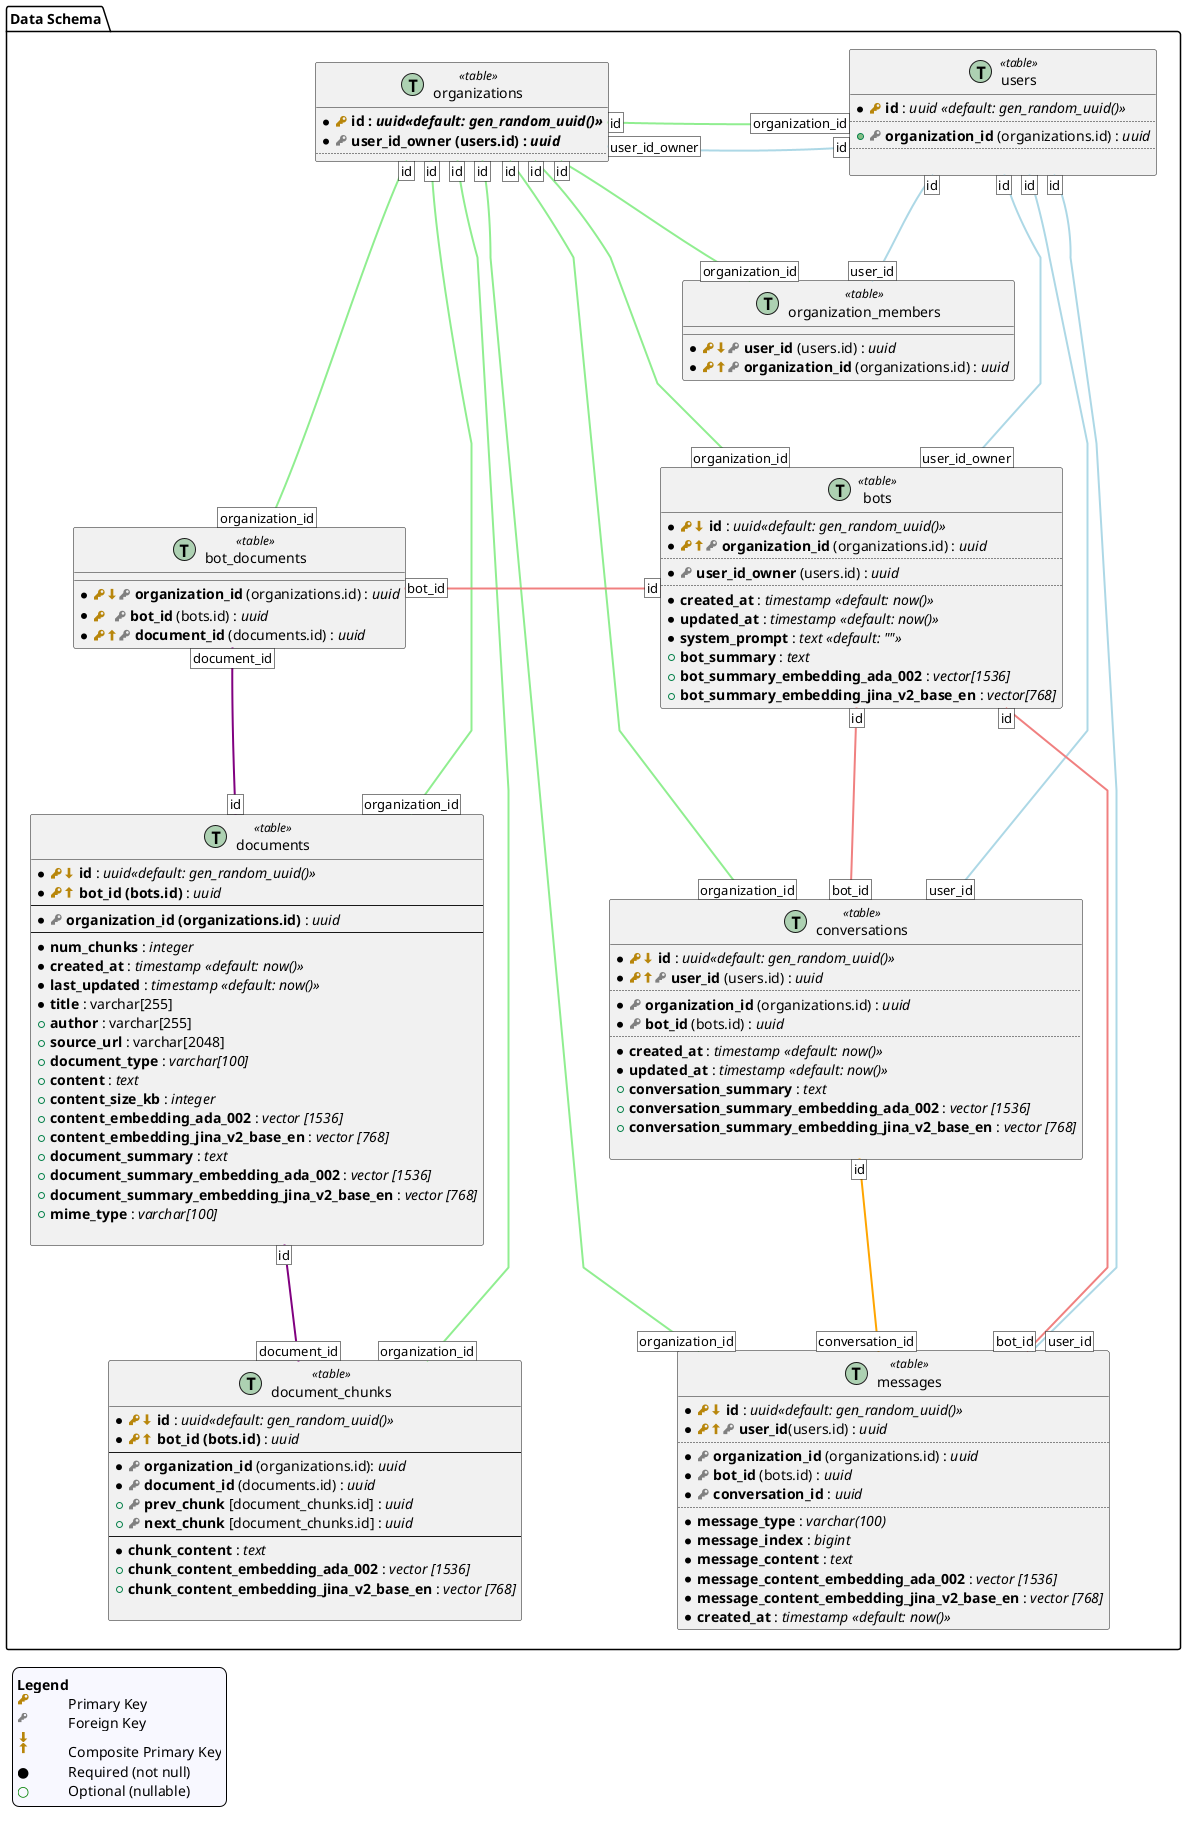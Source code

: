 @startuml main
skinparam groupInheritance 2
skinparam linetype polyline

!procedure $init_legend()
skinparam legend {
    backgroundColor #GhostWhite
    entrySeparator #GhostWhite
}
legend left
<#GhostWhite,#GhostWhite>|<b>Legend</b>|= |
|<size:16><color:DarkGoldenRod><&key></color></size>|Primary Key|
|<color:Gray><&key></color>|Foreign Key|
|<size:16><color:DarkGoldenRod><&arrow-thick-bottom>||
|<size:16><color:DarkGoldenRod><&arrow-thick-top>|Composite Primary Key|
|●|Required (not null)|
|<color:Green>○|Optional (nullable)|
endlegend
!endprocedure
$init_legend()

namespace "Data Schema" as data_schema {
    !procedure $init_users()
    entity users << (T,#ADD1B2) table >> {
        *<size:16><color:DarkGoldenRod><&key></color></size> <b>id</b> : <i>uuid <<default: gen_random_uuid()>></i>
        ..
        +<size:16><color:Gray><&key></color></size> <b>organization_id</b> (organizations.id) : <i>uuid</i>
        ..

    }
    !endprocedure
    $init_users()

    !procedure $init_organizations()
    entity organizations << (T,#ADD1B2) table >> {
        *<size:16><color:DarkGoldenRod><&key></color></size> <b>id : <i>uuid<<default: gen_random_uuid()>></i>
        *<size:16><color:Gray><&key></color></size> <b>user_id_owner (users.id) : <i>uuid</i>
        ..
    }
    !endprocedure
    $init_organizations()


    !procedure $init_organization_members()
    entity organization_members << (T,#ADD1B2) table >> {
        *<size:16><color:DarkGoldenRod><&key></color></size><size:16><color:DarkGoldenRod><&arrow-thick-bottom></color></size><size:16><color:Gray><&key></color></size> <b>user_id</b> (users.id) : <i>uuid</i>
        *<size:16><color:DarkGoldenRod><&key></color></size><size:16><color:DarkGoldenRod><&arrow-thick-top></color></size><size:16><color:Gray><&key></color></size> <b>organization_id</b> (organizations.id) : <i>uuid</i>
    }
    !endprocedure
    $init_organization_members()



    !procedure $init_conversations()
    entity conversations << (T,#ADD1B2) table >> {
        *<size:16><color:DarkGoldenRod><&key></color></size><size:16><color:DarkGoldenRod><&arrow-thick-bottom></color></size> <b>id</b> : <i>uuid<<default: gen_random_uuid()>></i>
        *<size:16><color:DarkGoldenRod><&key></color></size><size:16><color:DarkGoldenRod><&arrow-thick-top></color></size><size:16><color:Gray><&key></color></size> <b>user_id</b> (users.id) : <i>uuid</i>
        ..
        *<size:16><color:Gray><&key></color></size> <b>organization_id</b> (organizations.id) : <i>uuid</i>
        *<size:16><color:Gray><&key></color></size> <b>bot_id</b> (bots.id) : <i>uuid</i>
        ..
        *<b>created_at</b> : <i>timestamp <<default: now()>></i>
        *<b>updated_at</b> : <i>timestamp <<default: now()>></i>
        +<b>conversation_summary</b> : <i>text</i>
        +<b>conversation_summary_embedding_ada_002</b> : <i>vector [1536]</i>
        +<b>conversation_summary_embedding_jina_v2_base_en</b> : <i>vector [768]</i>

    }
    !endprocedure
    $init_conversations()

    !procedure $init_messages()
    entity messages << (T,#ADD1B2) table >> {
        *<size:16><color:DarkGoldenRod><&key></color></size><size:16><color:DarkGoldenRod><&arrow-thick-bottom></color></size> <b>id</b> : <i>uuid<<default: gen_random_uuid()>></i>
        *<size:16><color:DarkGoldenRod><&key></color></size><size:16><color:DarkGoldenRod><&arrow-thick-top></color></size><size:16><color:Gray><&key></color></size> <b>user_id</b>(users.id) : <i>uuid</i>
        ..
        *<size:16><color:Gray><&key></color></size> <b>organization_id</b> (organizations.id) : <i>uuid</i>
        *<size:16><color:Gray><&key></color></size> <b>bot_id</b> (bots.id) : <i>uuid</i>
        *<size:16><color:Gray><&key></color></size> <b>conversation_id</b> : <i>uuid</i>
        ..
        *<b>message_type</b> : <i>varchar(100)</i>
        *<b>message_index</b> : <i>bigint</i>
        *<b>message_content</b> : <i>text</i>
        *<b>message_content_embedding_ada_002</b> : <i>vector [1536]</i>
        *<b>message_content_embedding_jina_v2_base_en</b> : <i>vector [768]</i>
        *<b>created_at</b> : <i>timestamp <<default: now()>></i>
    }
    !endprocedure
    $init_messages()
    !procedure $init_bot_documents()
    entity bot_documents << (T,#ADD1B2) table >> {
        *<size:16><color:DarkGoldenRod><&key></color></size><size:16><color:DarkGoldenRod><&arrow-thick-bottom></color></size><size:16><color:Gray><&key></color></size> <b>organization_id</b> (organizations.id) : <i>uuid</i>
        *<size:16><color:DarkGoldenRod><&key></color>  </size><size:16><color:Gray><&key></color></size> <b>bot_id</b> (bots.id) : <i>uuid</i>
        *<size:16><color:DarkGoldenRod><&key></color></size><size:16><color:DarkGoldenRod><&arrow-thick-top></color></size><size:16><color:Gray><&key></color></size> <b>document_id</b> (documents.id) : <i>uuid</i>
    }
    !endprocedure
    $init_bot_documents()

    !procedure $init_bots()
    entity bots << (T,#ADD1B2) table >> {
        *<size:16><color:DarkGoldenRod><&key></color></size><size:16><color:DarkGoldenRod><&arrow-thick-bottom></color></size> <b>id</b> : <i>uuid<<default: gen_random_uuid()>></i>
        *<size:16><color:DarkGoldenRod><&key></color></size><size:16><color:DarkGoldenRod><&arrow-thick-top></color></size><size:16><color:Gray><&key></color></size> <b>organization_id</b> (organizations.id) : <i>uuid</i>
        ..
        *<size:16><color:Gray><&key></color></size> <b>user_id_owner</b> (users.id) : <i>uuid</i>
        ..
        *<b>created_at</b> : <i>timestamp <<default: now()>></i>
        *<b>updated_at</b> : <i>timestamp <<default: now()>></i>
        *<b>system_prompt</b> : <i>text <<default: "">></i>
        +<b>bot_summary</b> : <i>text</i>
        +<b>bot_summary_embedding_ada_002</b> : <i>vector[1536]</i>
        +<b>bot_summary_embedding_jina_v2_base_en</b> : <i>vector[768]</i>
    }
    !endprocedure
    $init_bots()



    !procedure $init_documents()
    entity documents << (T,#ADD1B2) table >> {
        *<size:16><color:DarkGoldenRod><&key></color></size><size:16><color:DarkGoldenRod><&arrow-thick-bottom></color></size> <b>id</b> : <i>uuid<<default: gen_random_uuid()>></i>
        *<size:16><color:DarkGoldenRod><&key></color></size><size:16><color:DarkGoldenRod><&arrow-thick-top></color></size> <b>bot_id (bots.id)</b> : <i>uuid</i>
        --
        *<size:16><color:Gray><&key></color></size> <b>organization_id (organizations.id)</b> : <i>uuid</i>
        --
        *<b>num_chunks</b> : <i>integer</i>
        *<b>created_at</b> : <i>timestamp <<default: now()>></i>
        *<b>last_updated</b> : <i>timestamp <<default: now()>></i>
        *<b>title</b> : varchar[255]
        +<b>author</b> : varchar[255]
        +<b>source_url</b> : varchar[2048]
        +<b>document_type</b> : <i>varchar[100]</i>
        +<b>content</b> : <i>text</i>
        +<b>content_size_kb</b> : <i>integer</i>
        +<b>content_embedding_ada_002</b> : <i>vector [1536]</i>
        +<b>content_embedding_jina_v2_base_en</b> : <i>vector [768]</i>
        +<b>document_summary</b> : <i>text</i>
        +<b>document_summary_embedding_ada_002</b> : <i>vector [1536]</i>
        +<b>document_summary_embedding_jina_v2_base_en</b> : <i>vector [768]</i>
        +<b>mime_type</b> : <i>varchar[100]</i>

    }
    !endprocedure
    $init_documents()

    !procedure $init_document_chunks()
    entity document_chunks << (T,#ADD1B2) table >> {
        *<size:16><color:DarkGoldenRod><&key></color></size><size:16><color:DarkGoldenRod><&arrow-thick-bottom></color></size> <b>id</b> : <i>uuid<<default: gen_random_uuid()>></i>
        *<size:16><color:DarkGoldenRod><&key></color></size><size:16><color:DarkGoldenRod><&arrow-thick-top></color></size> <b>bot_id (bots.id)</b> : <i>uuid</i>
        --
        *<size:16><color:Gray><&key></color></size> <b>organization_id</b> (organizations.id): <i>uuid</i>
        *<size:16><color:Gray><&key></color></size> <b>document_id</b> (documents.id) : <i>uuid</i>
        +<size:16><color:Gray><&key></color></size> <b>prev_chunk</b> [document_chunks.id] : <i>uuid</i>
        +<size:16><color:Gray><&key></color></size> <b>next_chunk</b> [document_chunks.id] : <i>uuid</i>
        --
        *<b>chunk_content</b> : <i>text</i>
        +<b>chunk_content_embedding_ada_002</b> : <i>vector [1536]</i>
        +<b>chunk_content_embedding_jina_v2_base_en</b> : <i>vector [768]</i>

    }
    !endprocedure
    $init_document_chunks()

    users [id] -[bold,#LightBlue]- [user_id] organization_members
    users [id] -[bold,#LightBlue]- [user_id_owner] bots
    users [id] -[bold,#LightBlue]- [user_id] conversations
    users [id] -[bold,#LightBlue]- [user_id] messages
    organizations [user_id_owner] -[bold,#LightBlue]- [id] users
    organizations [id] -[bold,#LightGreen]- [organization_id] users
    organizations [id] -[bold,#LightGreen]- [organization_id] organization_members
    organizations [id] -[bold,#LightGreen]- [organization_id] bots
    organizations [id] -[bold,#LightGreen]- [organization_id] conversations
    organizations [id] -[bold,#LightGreen]- [organization_id] messages
    organizations [id] -[bold,#LightGreen]- [organization_id] documents
    organizations [id] -[bold,#LightGreen]- [organization_id] document_chunks
    organizations [id] -[bold,#LightGreen]- [organization_id] bot_documents
    bots [id] -[bold,#LightCoral]- [bot_id] conversations
    bots [id] -[bold,#LightCoral]- [bot_id] messages
    documents [id] -[bold,#Purple]- [document_id] document_chunks
    bot_documents [bot_id] -[bold,#LightCoral]- [id] bots
    bot_documents [document_id] -[bold,#Purple]d- [id] documents
    conversations [id] -[bold,#Orange]- [conversation_id] messages

    ' hidden layout relationships
    users -[hidden]l- organizations
    organizations -[hidden]r- users
    organizations -[hidden]d- organization_members
    users -[hidden]d- organization_members
    organization_members -[hidden]d- bots
    bots -[hidden]d- documents
    bots -[hidden]r- bot_documents
    bot_documents -[hidden]d- documents
}


newpage
$init_legend()
$init_users()
users [id] -[bold,#LightBlue]- [user_id_owner] organizations
users [id] -[bold,#LightBlue]- [user_id_owner] bots
users [id] -[bold,#LightBlue]- [user_id] organization_members
users [id] -[bold,#LightBlue]- [user_id] conversations
users [id] -[bold,#LightBlue]- [user_id] messages
organizations [id] -[bold,#LightGreen]- [organization_id] users

newpage
$init_legend()
$init_organizations()
users [id] -[bold,#LightBlue]- [user_id_owner] organizations
organizations [id] -[bold,#LightGreen]- [organization_id] users
organizations [id] -[bold,#LightGreen]- [organization_id] organization_members
organizations [id] -[bold,#LightGreen]- [organization_id] bots
organizations [id] -[bold,#LightGreen]- [organization_id] conversations
organizations [id] -[bold,#LightGreen]- [organization_id] messages
organizations [id] -[bold,#LightGreen]- [organization_id] documents
organizations [id] -[bold,#LightGreen]- [organization_id] document_chunks

newpage
$init_legend()
$init_organization_members()
users [id] -[bold,#LightBlue]- [user_id] organization_members
organizations [id] -[bold,#LightGreen]- [organization_id] organization_members

newpage
$init_legend()
$init_bots()
users [id] -[bold,#LightBlue]- [user_id_owner] bots
organizations [id] -[bold,#LightGreen]- [organization_id] bots
bots [id] -[bold,#LightCoral]- [bot_id] conversations
bots [id] -[bold,#LightCoral]- [bot_id] messages
bots [id] -[bold,#LightCoral]- [bot_id] documents
bots [id] -[bold,#LightCoral]- [bot_id] document_chunks

newpage
$init_legend()
$init_documents()
organizations [id] -[bold,#LightGreen]- [organization_id] documents
bots [id] -[bold,#LightCoral]- [bot_id] documents
documents [id] -[bold,#Purple]- [document_id] document_chunks

newpage
$init_legend()
$init_document_chunks()
organizations [id] -[bold,#LightGreen]- [organization_id] document_chunks
bots [id] -[bold,#LightCoral]- [bot_id] document_chunks
documents [id] -[bold,#Purple]- [document_id] document_chunks

newpage
$init_legend()
$init_conversations()
users [id] -[bold,#LightBlue]- [user_id] conversations
organizations [id] -[bold,#LightGreen]- [organization_id] conversations
bots [id] -[bold,#LightCoral]- [bot_id] conversations
conversations [id] -[bold,#Orange]- [conversation_id] messages

newpage
$init_legend()
$init_messages()
users [id] -[bold,#LightBlue]- [user_id] messages
organizations [id] -[bold,#LightGreen]- [organization_id] messages
bots [id] -[bold,#LightCoral]- [bot_id] messages
conversations [id] -[bold,#Orange]- [conversation_id] messages

newpage
$init_legend()
$init_bot_documents()
organizations [id] -[bold,#LightGreen]- [organization_id] bot_documents
bots [id] -[bold,#LightCoral]- [bot_id] bot_documents
documents [id] -[bold,#LightCoral]- [document_id] bot_documents

@enduml